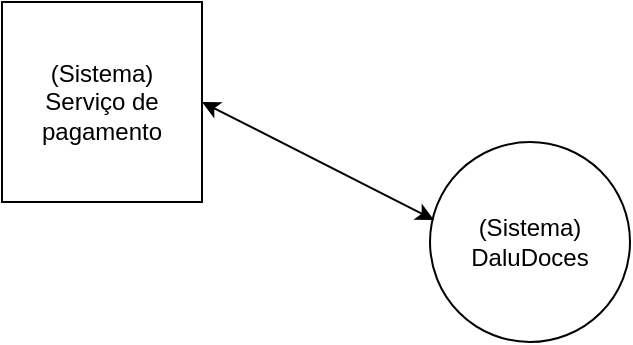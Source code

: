 <mxfile version="27.0.6">
  <diagram name="Página-1" id="tOPMgkJTvW9Z2AP1rDuf">
    <mxGraphModel dx="1098" dy="614" grid="1" gridSize="10" guides="1" tooltips="1" connect="1" arrows="1" fold="1" page="1" pageScale="1" pageWidth="827" pageHeight="1169" math="0" shadow="0">
      <root>
        <mxCell id="0" />
        <mxCell id="1" parent="0" />
        <mxCell id="6FMdcTbrKzXYzPNoF7I9-1" value="(Sistema)&lt;div&gt;DaluDoces&lt;/div&gt;" style="ellipse;whiteSpace=wrap;html=1;aspect=fixed;" vertex="1" parent="1">
          <mxGeometry x="364" y="280" width="100" height="100" as="geometry" />
        </mxCell>
        <mxCell id="6FMdcTbrKzXYzPNoF7I9-6" value="(Sistema)&lt;div&gt;Serviço de pagamento&lt;/div&gt;" style="whiteSpace=wrap;html=1;aspect=fixed;" vertex="1" parent="1">
          <mxGeometry x="150" y="210" width="100" height="100" as="geometry" />
        </mxCell>
        <mxCell id="6FMdcTbrKzXYzPNoF7I9-7" value="" style="endArrow=classic;startArrow=classic;html=1;rounded=0;exitX=1;exitY=0.5;exitDx=0;exitDy=0;entryX=0.02;entryY=0.39;entryDx=0;entryDy=0;entryPerimeter=0;" edge="1" parent="1" source="6FMdcTbrKzXYzPNoF7I9-6" target="6FMdcTbrKzXYzPNoF7I9-1">
          <mxGeometry width="50" height="50" relative="1" as="geometry">
            <mxPoint x="310" y="290" as="sourcePoint" />
            <mxPoint x="360" y="240" as="targetPoint" />
          </mxGeometry>
        </mxCell>
      </root>
    </mxGraphModel>
  </diagram>
</mxfile>
